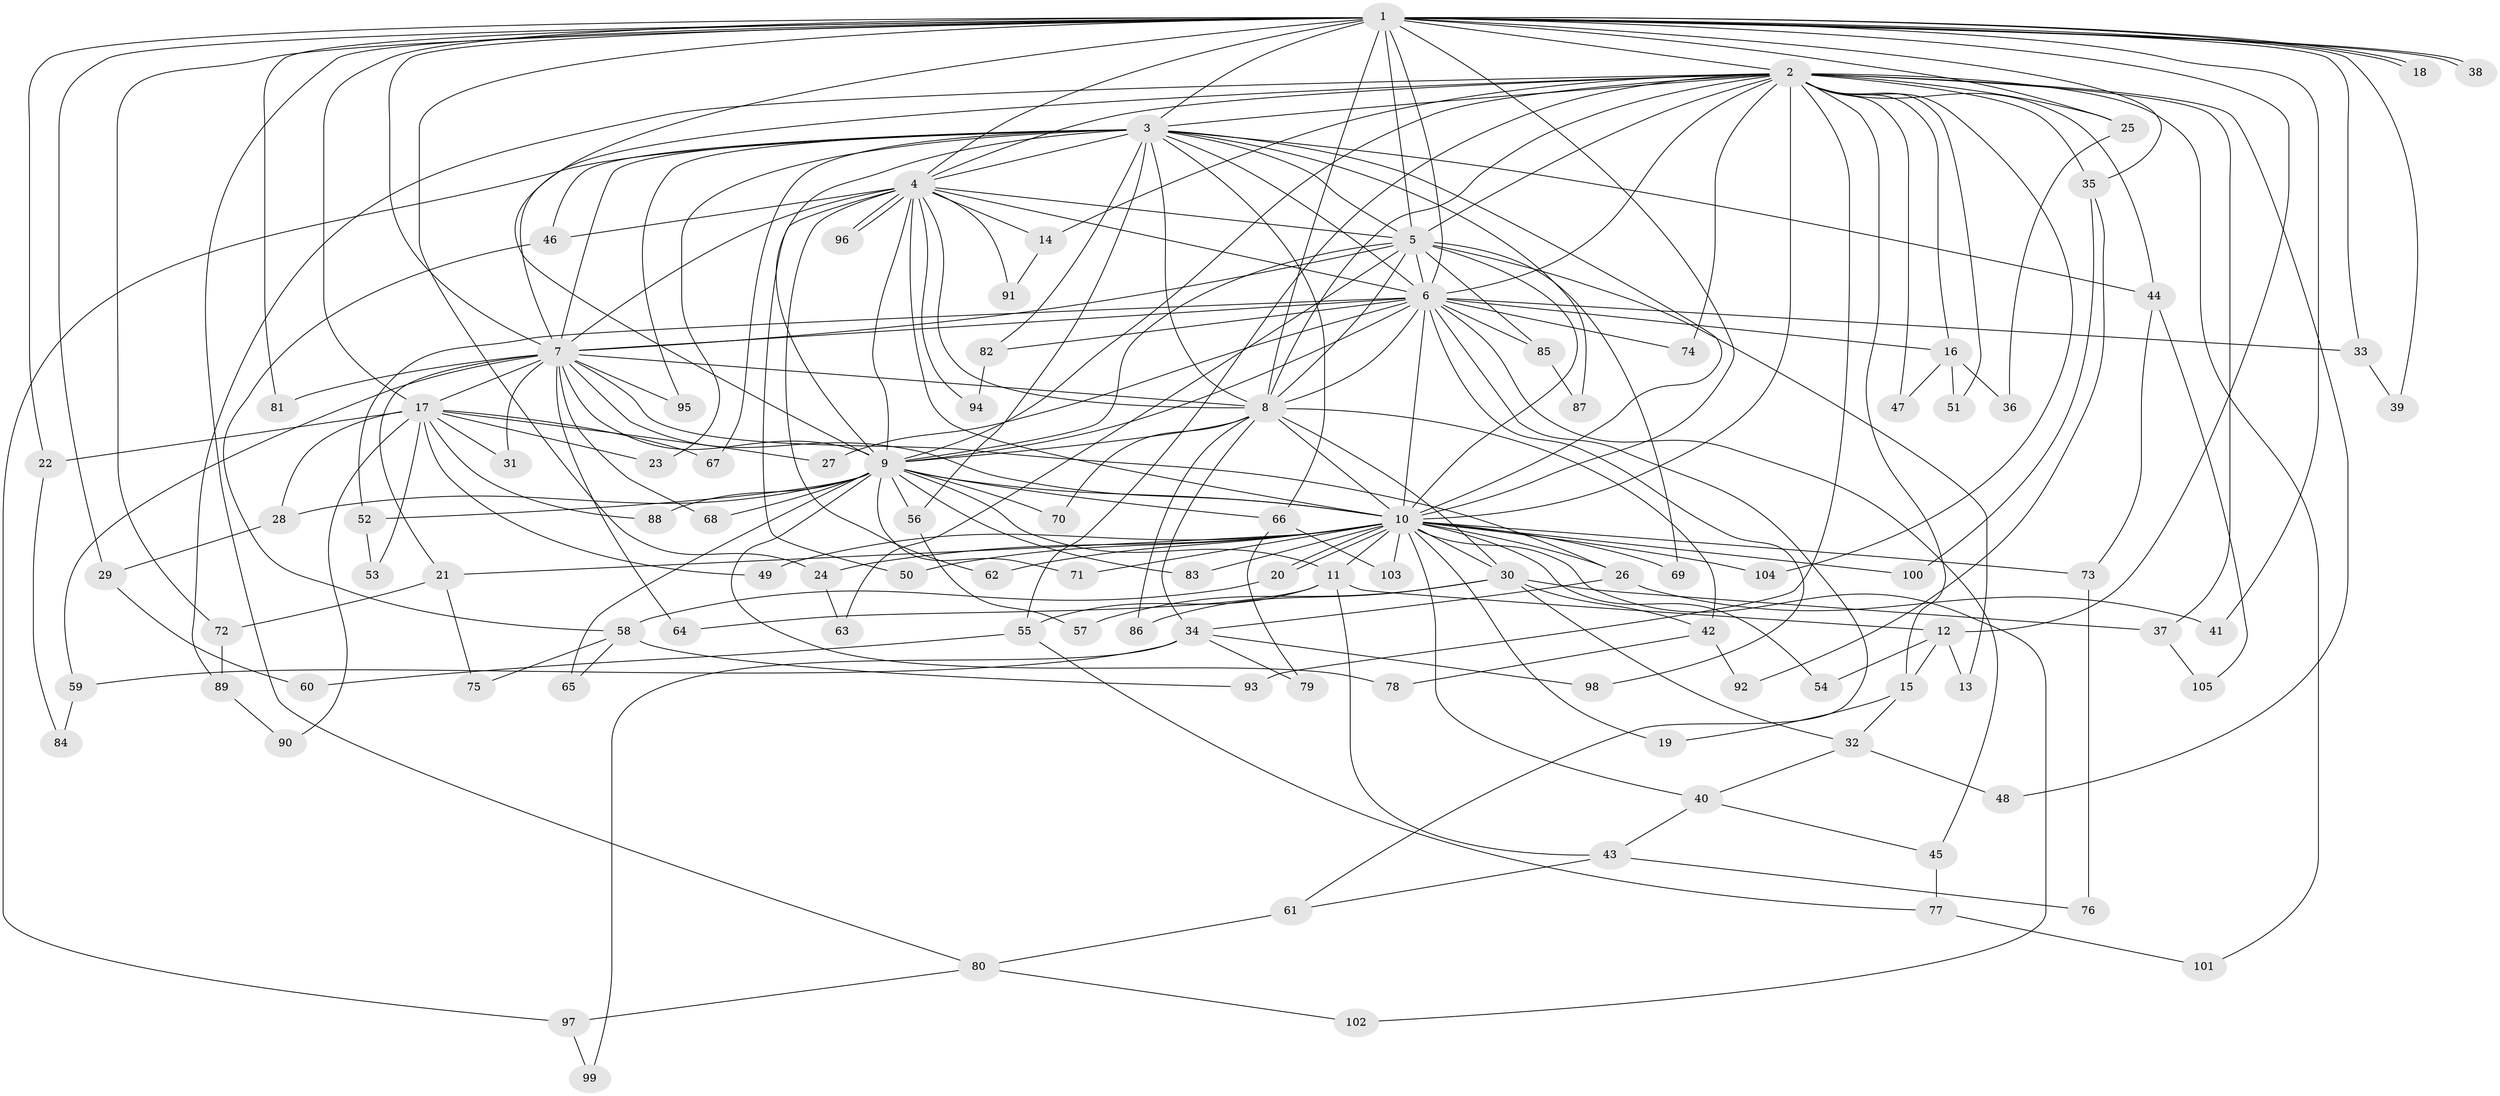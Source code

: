 // coarse degree distribution, {24: 0.012658227848101266, 30: 0.012658227848101266, 25: 0.012658227848101266, 11: 0.02531645569620253, 17: 0.012658227848101266, 15: 0.012658227848101266, 10: 0.012658227848101266, 32: 0.012658227848101266, 8: 0.012658227848101266, 5: 0.05063291139240506, 2: 0.4810126582278481, 4: 0.12658227848101267, 3: 0.20253164556962025, 7: 0.012658227848101266}
// Generated by graph-tools (version 1.1) at 2025/23/03/03/25 07:23:44]
// undirected, 105 vertices, 235 edges
graph export_dot {
graph [start="1"]
  node [color=gray90,style=filled];
  1;
  2;
  3;
  4;
  5;
  6;
  7;
  8;
  9;
  10;
  11;
  12;
  13;
  14;
  15;
  16;
  17;
  18;
  19;
  20;
  21;
  22;
  23;
  24;
  25;
  26;
  27;
  28;
  29;
  30;
  31;
  32;
  33;
  34;
  35;
  36;
  37;
  38;
  39;
  40;
  41;
  42;
  43;
  44;
  45;
  46;
  47;
  48;
  49;
  50;
  51;
  52;
  53;
  54;
  55;
  56;
  57;
  58;
  59;
  60;
  61;
  62;
  63;
  64;
  65;
  66;
  67;
  68;
  69;
  70;
  71;
  72;
  73;
  74;
  75;
  76;
  77;
  78;
  79;
  80;
  81;
  82;
  83;
  84;
  85;
  86;
  87;
  88;
  89;
  90;
  91;
  92;
  93;
  94;
  95;
  96;
  97;
  98;
  99;
  100;
  101;
  102;
  103;
  104;
  105;
  1 -- 2;
  1 -- 3;
  1 -- 4;
  1 -- 5;
  1 -- 6;
  1 -- 7;
  1 -- 8;
  1 -- 9;
  1 -- 10;
  1 -- 12;
  1 -- 17;
  1 -- 18;
  1 -- 18;
  1 -- 22;
  1 -- 24;
  1 -- 25;
  1 -- 29;
  1 -- 33;
  1 -- 35;
  1 -- 38;
  1 -- 38;
  1 -- 39;
  1 -- 41;
  1 -- 72;
  1 -- 80;
  1 -- 81;
  2 -- 3;
  2 -- 4;
  2 -- 5;
  2 -- 6;
  2 -- 7;
  2 -- 8;
  2 -- 9;
  2 -- 10;
  2 -- 14;
  2 -- 15;
  2 -- 16;
  2 -- 25;
  2 -- 35;
  2 -- 37;
  2 -- 44;
  2 -- 47;
  2 -- 48;
  2 -- 51;
  2 -- 55;
  2 -- 74;
  2 -- 89;
  2 -- 93;
  2 -- 101;
  2 -- 104;
  3 -- 4;
  3 -- 5;
  3 -- 6;
  3 -- 7;
  3 -- 8;
  3 -- 9;
  3 -- 10;
  3 -- 23;
  3 -- 44;
  3 -- 46;
  3 -- 56;
  3 -- 66;
  3 -- 67;
  3 -- 82;
  3 -- 87;
  3 -- 95;
  3 -- 97;
  4 -- 5;
  4 -- 6;
  4 -- 7;
  4 -- 8;
  4 -- 9;
  4 -- 10;
  4 -- 14;
  4 -- 46;
  4 -- 50;
  4 -- 62;
  4 -- 91;
  4 -- 94;
  4 -- 96;
  4 -- 96;
  5 -- 6;
  5 -- 7;
  5 -- 8;
  5 -- 9;
  5 -- 10;
  5 -- 13;
  5 -- 63;
  5 -- 69;
  5 -- 85;
  6 -- 7;
  6 -- 8;
  6 -- 9;
  6 -- 10;
  6 -- 16;
  6 -- 27;
  6 -- 33;
  6 -- 45;
  6 -- 52;
  6 -- 61;
  6 -- 74;
  6 -- 82;
  6 -- 85;
  6 -- 98;
  7 -- 8;
  7 -- 9;
  7 -- 10;
  7 -- 17;
  7 -- 21;
  7 -- 26;
  7 -- 31;
  7 -- 59;
  7 -- 64;
  7 -- 68;
  7 -- 81;
  7 -- 95;
  8 -- 9;
  8 -- 10;
  8 -- 30;
  8 -- 34;
  8 -- 42;
  8 -- 70;
  8 -- 86;
  9 -- 10;
  9 -- 11;
  9 -- 28;
  9 -- 52;
  9 -- 56;
  9 -- 65;
  9 -- 66;
  9 -- 68;
  9 -- 70;
  9 -- 71;
  9 -- 78;
  9 -- 83;
  9 -- 88;
  10 -- 11;
  10 -- 19;
  10 -- 20;
  10 -- 20;
  10 -- 21;
  10 -- 24;
  10 -- 26;
  10 -- 30;
  10 -- 40;
  10 -- 49;
  10 -- 50;
  10 -- 54;
  10 -- 62;
  10 -- 69;
  10 -- 71;
  10 -- 73;
  10 -- 83;
  10 -- 100;
  10 -- 102;
  10 -- 103;
  10 -- 104;
  11 -- 12;
  11 -- 43;
  11 -- 55;
  11 -- 64;
  12 -- 13;
  12 -- 15;
  12 -- 54;
  14 -- 91;
  15 -- 19;
  15 -- 32;
  16 -- 36;
  16 -- 47;
  16 -- 51;
  17 -- 22;
  17 -- 23;
  17 -- 27;
  17 -- 28;
  17 -- 31;
  17 -- 49;
  17 -- 53;
  17 -- 67;
  17 -- 88;
  17 -- 90;
  20 -- 58;
  21 -- 72;
  21 -- 75;
  22 -- 84;
  24 -- 63;
  25 -- 36;
  26 -- 34;
  26 -- 41;
  28 -- 29;
  29 -- 60;
  30 -- 32;
  30 -- 37;
  30 -- 42;
  30 -- 57;
  30 -- 86;
  32 -- 40;
  32 -- 48;
  33 -- 39;
  34 -- 59;
  34 -- 79;
  34 -- 98;
  34 -- 99;
  35 -- 92;
  35 -- 100;
  37 -- 105;
  40 -- 43;
  40 -- 45;
  42 -- 78;
  42 -- 92;
  43 -- 61;
  43 -- 76;
  44 -- 73;
  44 -- 105;
  45 -- 77;
  46 -- 58;
  52 -- 53;
  55 -- 60;
  55 -- 77;
  56 -- 57;
  58 -- 65;
  58 -- 75;
  58 -- 93;
  59 -- 84;
  61 -- 80;
  66 -- 79;
  66 -- 103;
  72 -- 89;
  73 -- 76;
  77 -- 101;
  80 -- 97;
  80 -- 102;
  82 -- 94;
  85 -- 87;
  89 -- 90;
  97 -- 99;
}

